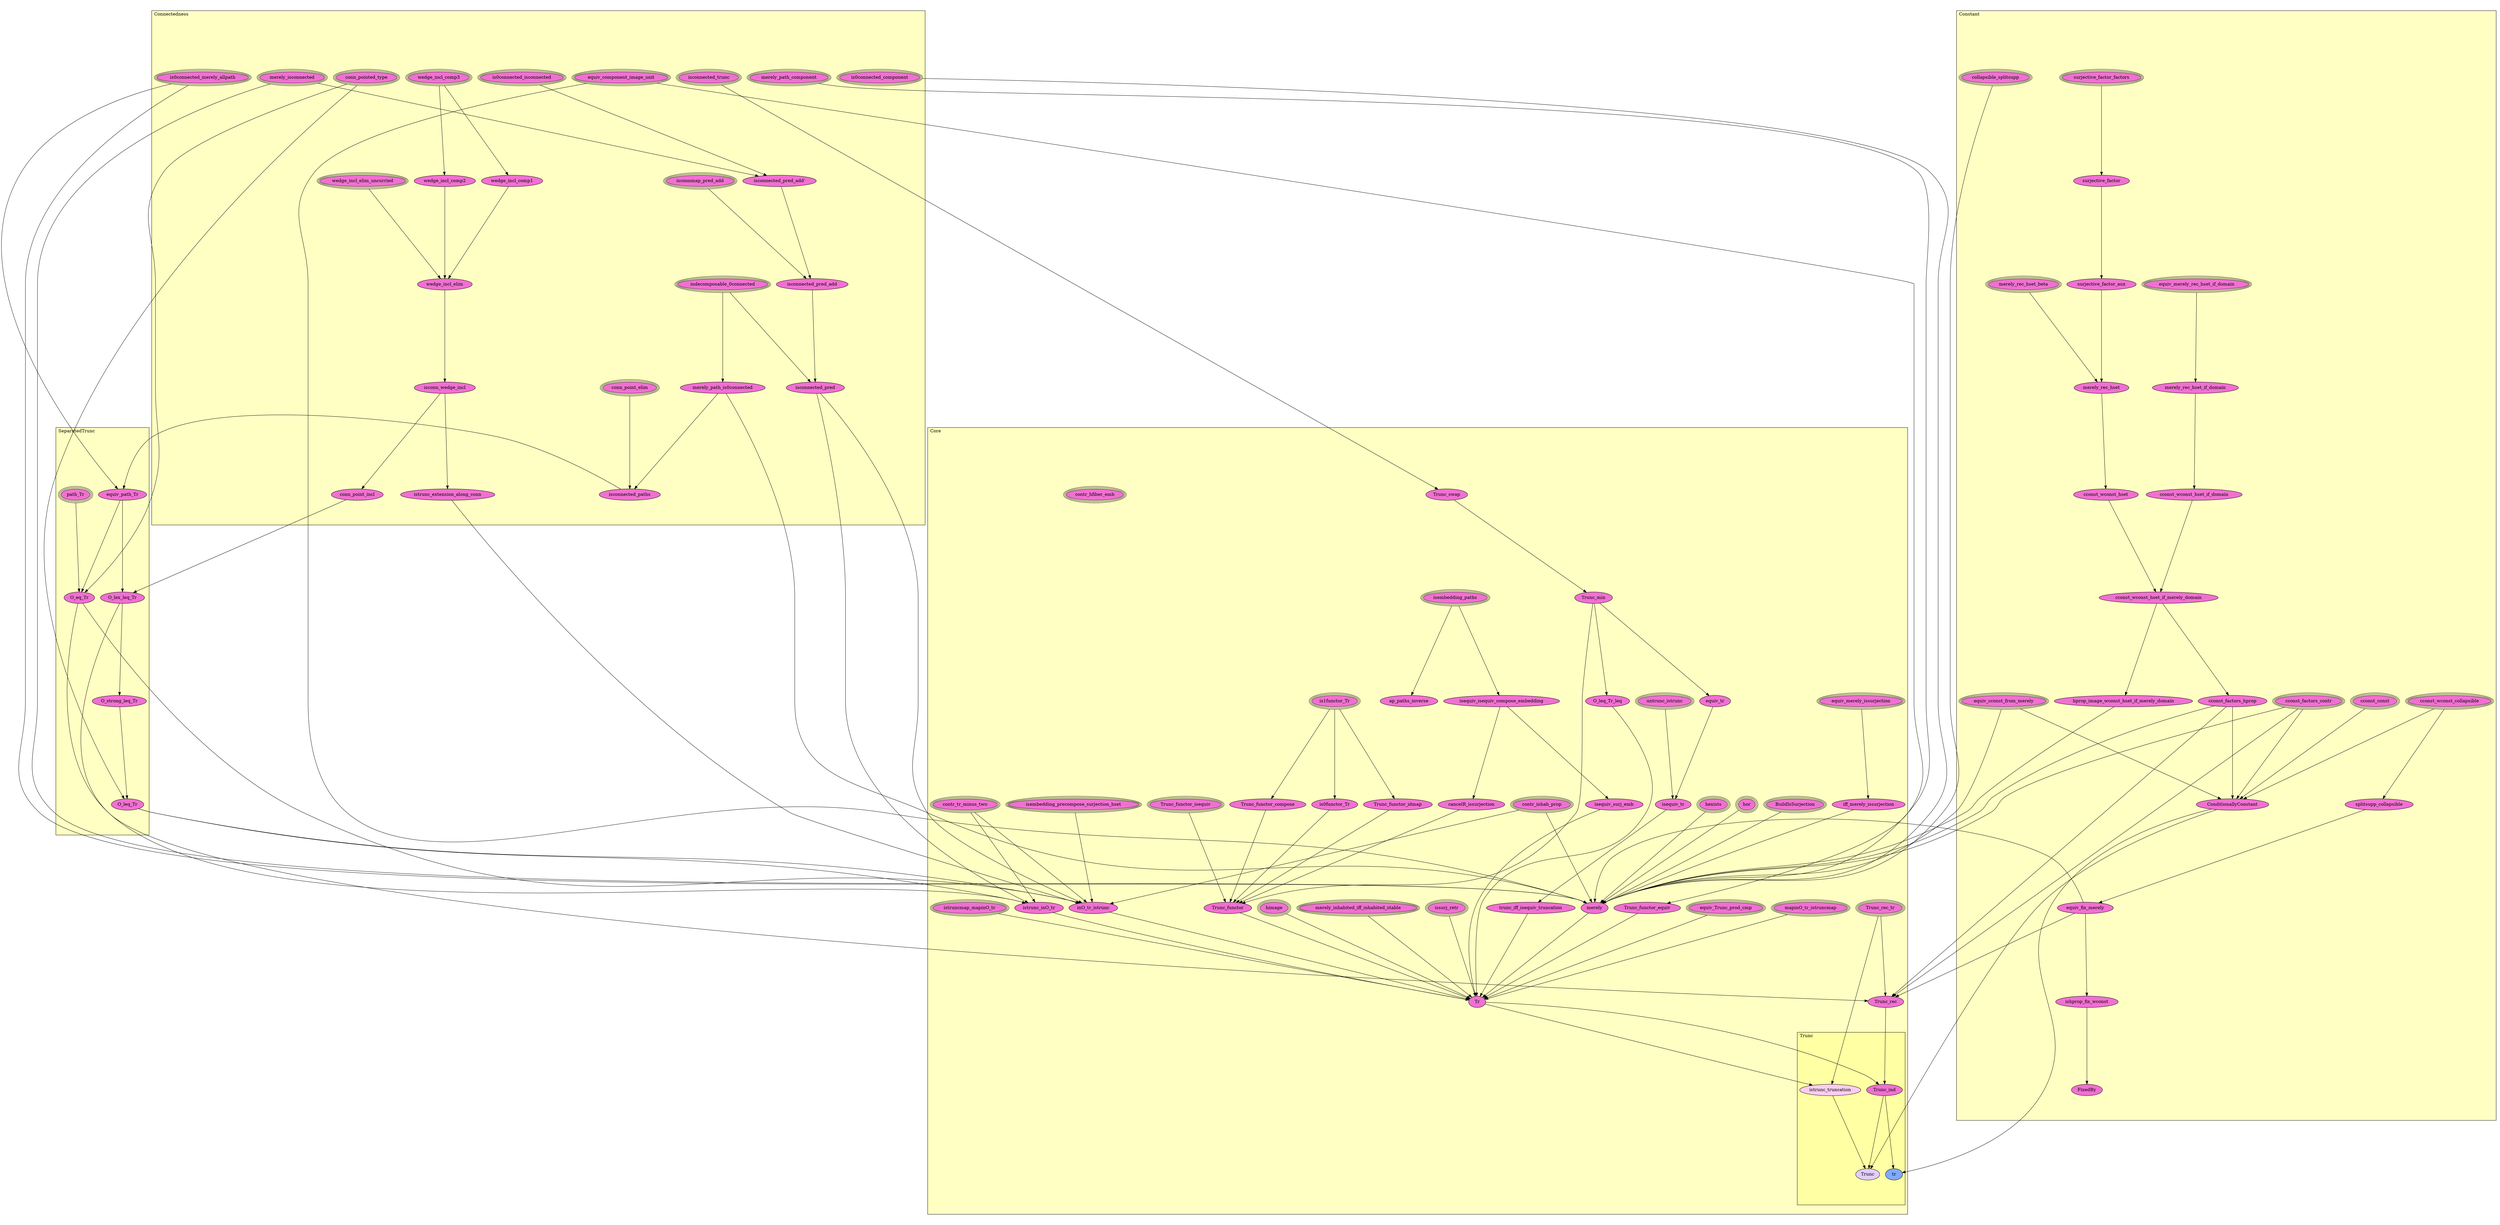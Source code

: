 digraph HoTT_Truncations {
  graph [ratio=0.5]
  node [style=filled]
Core_Trunc_Trunc_ind [label="Trunc_ind", URL=<Core.html#Trunc.Trunc_ind>, fillcolor="#F070D1"] ;
Core_Trunc_istrunc_truncation [label="istrunc_truncation", URL=<Core.html#Trunc.istrunc_truncation>, fillcolor="#FACDEF"] ;
Core_Trunc_tr [label="tr", URL=<Core.html#Trunc.tr>, fillcolor="#7FAAFF"] ;
Core_Trunc_Trunc [label="Trunc", URL=<Core.html#Trunc.Trunc>, fillcolor="#E2CDFA"] ;
SeparatedTrunc_equiv_path_Tr [label="equiv_path_Tr", URL=<SeparatedTrunc.html#equiv_path_Tr>, fillcolor="#F070D1"] ;
SeparatedTrunc_path_Tr [label="path_Tr", URL=<SeparatedTrunc.html#path_Tr>, peripheries=3, fillcolor="#F070D1"] ;
SeparatedTrunc_O_lex_leq_Tr [label="O_lex_leq_Tr", URL=<SeparatedTrunc.html#O_lex_leq_Tr>, fillcolor="#F070D1"] ;
SeparatedTrunc_O_strong_leq_Tr [label="O_strong_leq_Tr", URL=<SeparatedTrunc.html#O_strong_leq_Tr>, fillcolor="#F070D1"] ;
SeparatedTrunc_O_leq_Tr [label="O_leq_Tr", URL=<SeparatedTrunc.html#O_leq_Tr>, fillcolor="#F070D1"] ;
SeparatedTrunc_O_eq_Tr [label="O_eq_Tr", URL=<SeparatedTrunc.html#O_eq_Tr>, fillcolor="#F070D1"] ;
Core_Trunc_swap [label="Trunc_swap", URL=<Core.html#Trunc_swap>, fillcolor="#F070D1"] ;
Core_Trunc_min [label="Trunc_min", URL=<Core.html#Trunc_min>, fillcolor="#F070D1"] ;
Core_O_leq_Tr_leq [label="O_leq_Tr_leq", URL=<Core.html#O_leq_Tr_leq>, fillcolor="#F070D1"] ;
Core_isembedding_paths [label="isembedding_paths", URL=<Core.html#isembedding_paths>, peripheries=3, fillcolor="#F070D1"] ;
Core_ap_paths_inverse [label="ap_paths_inverse", URL=<Core.html#ap_paths_inverse>, fillcolor="#F070D1"] ;
Core_isembedding_precompose_surjection_hset [label="isembedding_precompose_surjection_hset", URL=<Core.html#isembedding_precompose_surjection_hset>, peripheries=3, fillcolor="#F070D1"] ;
Core_isequiv_isequiv_compose_embedding [label="isequiv_isequiv_compose_embedding", URL=<Core.html#isequiv_isequiv_compose_embedding>, fillcolor="#F070D1"] ;
Core_isequiv_surj_emb [label="isequiv_surj_emb", URL=<Core.html#isequiv_surj_emb>, fillcolor="#F070D1"] ;
Core_contr_hfiber_emb [label="contr_hfiber_emb", URL=<Core.html#contr_hfiber_emb>, peripheries=3, fillcolor="#F070D1"] ;
Core_issurj_retr [label="issurj_retr", URL=<Core.html#issurj_retr>, peripheries=3, fillcolor="#F070D1"] ;
Core_cancelR_issurjection [label="cancelR_issurjection", URL=<Core.html#cancelR_issurjection>, fillcolor="#F070D1"] ;
Core_equiv_merely_issurjection [label="equiv_merely_issurjection", URL=<Core.html#equiv_merely_issurjection>, peripheries=3, fillcolor="#F070D1"] ;
Core_iff_merely_issurjection [label="iff_merely_issurjection", URL=<Core.html#iff_merely_issurjection>, fillcolor="#F070D1"] ;
Core_BuildIsSurjection [label="BuildIsSurjection", URL=<Core.html#BuildIsSurjection>, peripheries=3, fillcolor="#F070D1"] ;
Core_merely_inhabited_iff_inhabited_stable [label="merely_inhabited_iff_inhabited_stable", URL=<Core.html#merely_inhabited_iff_inhabited_stable>, peripheries=3, fillcolor="#F070D1"] ;
Core_contr_inhab_prop [label="contr_inhab_prop", URL=<Core.html#contr_inhab_prop>, peripheries=3, fillcolor="#F070D1"] ;
Core_himage [label="himage", URL=<Core.html#himage>, peripheries=3, fillcolor="#F070D1"] ;
Core_hor [label="hor", URL=<Core.html#hor>, peripheries=3, fillcolor="#F070D1"] ;
Core_hexists [label="hexists", URL=<Core.html#hexists>, peripheries=3, fillcolor="#F070D1"] ;
Core_merely [label="merely", URL=<Core.html#merely>, fillcolor="#F070D1"] ;
Core_contr_tr_minus_two [label="contr_tr_minus_two", URL=<Core.html#contr_tr_minus_two>, peripheries=3, fillcolor="#F070D1"] ;
Core_istruncmap_mapinO_tr [label="istruncmap_mapinO_tr", URL=<Core.html#istruncmap_mapinO_tr>, peripheries=3, fillcolor="#F070D1"] ;
Core_mapinO_tr_istruncmap [label="mapinO_tr_istruncmap", URL=<Core.html#mapinO_tr_istruncmap>, peripheries=3, fillcolor="#F070D1"] ;
Core_istrunc_inO_tr [label="istrunc_inO_tr", URL=<Core.html#istrunc_inO_tr>, fillcolor="#F070D1"] ;
Core_inO_tr_istrunc [label="inO_tr_istrunc", URL=<Core.html#inO_tr_istrunc>, fillcolor="#F070D1"] ;
Core_is1functor_Tr [label="is1functor_Tr", URL=<Core.html#is1functor_Tr>, peripheries=3, fillcolor="#F070D1"] ;
Core_equiv_Trunc_prod_cmp [label="equiv_Trunc_prod_cmp", URL=<Core.html#equiv_Trunc_prod_cmp>, peripheries=3, fillcolor="#F070D1"] ;
Core_Trunc_functor_idmap [label="Trunc_functor_idmap", URL=<Core.html#Trunc_functor_idmap>, fillcolor="#F070D1"] ;
Core_Trunc_functor_compose [label="Trunc_functor_compose", URL=<Core.html#Trunc_functor_compose>, fillcolor="#F070D1"] ;
Core_Trunc_functor_equiv [label="Trunc_functor_equiv", URL=<Core.html#Trunc_functor_equiv>, fillcolor="#F070D1"] ;
Core_Trunc_functor_isequiv [label="Trunc_functor_isequiv", URL=<Core.html#Trunc_functor_isequiv>, peripheries=3, fillcolor="#F070D1"] ;
Core_is0functor_Tr [label="is0functor_Tr", URL=<Core.html#is0functor_Tr>, fillcolor="#F070D1"] ;
Core_Trunc_functor [label="Trunc_functor", URL=<Core.html#Trunc_functor>, fillcolor="#F070D1"] ;
Core_untrunc_istrunc [label="untrunc_istrunc", URL=<Core.html#untrunc_istrunc>, peripheries=3, fillcolor="#F070D1"] ;
Core_equiv_tr [label="equiv_tr", URL=<Core.html#equiv_tr>, fillcolor="#F070D1"] ;
Core_isequiv_tr [label="isequiv_tr", URL=<Core.html#isequiv_tr>, fillcolor="#F070D1"] ;
Core_trunc_iff_isequiv_truncation [label="trunc_iff_isequiv_truncation", URL=<Core.html#trunc_iff_isequiv_truncation>, fillcolor="#F070D1"] ;
Core_Tr [label="Tr", URL=<Core.html#Tr>, fillcolor="#F070D1"] ;
Core_Trunc_rec_tr [label="Trunc_rec_tr", URL=<Core.html#Trunc_rec_tr>, peripheries=3, fillcolor="#F070D1"] ;
Core_Trunc_rec [label="Trunc_rec", URL=<Core.html#Trunc_rec>, fillcolor="#F070D1"] ;
Constant_surjective_factor_factors [label="surjective_factor_factors", URL=<Constant.html#surjective_factor_factors>, peripheries=3, fillcolor="#F070D1"] ;
Constant_surjective_factor [label="surjective_factor", URL=<Constant.html#surjective_factor>, fillcolor="#F070D1"] ;
Constant_surjective_factor_aux [label="surjective_factor_aux", URL=<Constant.html#surjective_factor_aux>, fillcolor="#F070D1"] ;
Constant_equiv_merely_rec_hset_if_domain [label="equiv_merely_rec_hset_if_domain", URL=<Constant.html#equiv_merely_rec_hset_if_domain>, peripheries=3, fillcolor="#F070D1"] ;
Constant_merely_rec_hset_if_domain [label="merely_rec_hset_if_domain", URL=<Constant.html#merely_rec_hset_if_domain>, fillcolor="#F070D1"] ;
Constant_cconst_wconst_hset_if_domain [label="cconst_wconst_hset_if_domain", URL=<Constant.html#cconst_wconst_hset_if_domain>, fillcolor="#F070D1"] ;
Constant_merely_rec_hset_beta [label="merely_rec_hset_beta", URL=<Constant.html#merely_rec_hset_beta>, peripheries=3, fillcolor="#F070D1"] ;
Constant_merely_rec_hset [label="merely_rec_hset", URL=<Constant.html#merely_rec_hset>, fillcolor="#F070D1"] ;
Constant_cconst_wconst_hset [label="cconst_wconst_hset", URL=<Constant.html#cconst_wconst_hset>, fillcolor="#F070D1"] ;
Constant_cconst_wconst_hset_if_merely_domain [label="cconst_wconst_hset_if_merely_domain", URL=<Constant.html#cconst_wconst_hset_if_merely_domain>, fillcolor="#F070D1"] ;
Constant_hprop_image_wconst_hset_if_merely_domain [label="hprop_image_wconst_hset_if_merely_domain", URL=<Constant.html#hprop_image_wconst_hset_if_merely_domain>, fillcolor="#F070D1"] ;
Constant_cconst_wconst_collapsible [label="cconst_wconst_collapsible", URL=<Constant.html#cconst_wconst_collapsible>, peripheries=3, fillcolor="#F070D1"] ;
Constant_cconst_factors_contr [label="cconst_factors_contr", URL=<Constant.html#cconst_factors_contr>, peripheries=3, fillcolor="#F070D1"] ;
Constant_cconst_factors_hprop [label="cconst_factors_hprop", URL=<Constant.html#cconst_factors_hprop>, fillcolor="#F070D1"] ;
Constant_equiv_cconst_from_merely [label="equiv_cconst_from_merely", URL=<Constant.html#equiv_cconst_from_merely>, peripheries=3, fillcolor="#F070D1"] ;
Constant_cconst_const [label="cconst_const", URL=<Constant.html#cconst_const>, peripheries=3, fillcolor="#F070D1"] ;
Constant_ConditionallyConstant [label="ConditionallyConstant", URL=<Constant.html#ConditionallyConstant>, fillcolor="#F070D1"] ;
Constant_collapsible_splitsupp [label="collapsible_splitsupp", URL=<Constant.html#collapsible_splitsupp>, peripheries=3, fillcolor="#F070D1"] ;
Constant_splitsupp_collapsible [label="splitsupp_collapsible", URL=<Constant.html#splitsupp_collapsible>, fillcolor="#F070D1"] ;
Constant_equiv_fix_merely [label="equiv_fix_merely", URL=<Constant.html#equiv_fix_merely>, fillcolor="#F070D1"] ;
Constant_ishprop_fix_wconst [label="ishprop_fix_wconst", URL=<Constant.html#ishprop_fix_wconst>, fillcolor="#F070D1"] ;
Constant_FixedBy [label="FixedBy", URL=<Constant.html#FixedBy>, fillcolor="#F070D1"] ;
Connectedness_wedge_incl_elim_uncurried [label="wedge_incl_elim_uncurried", URL=<Connectedness.html#wedge_incl_elim_uncurried>, peripheries=3, fillcolor="#F070D1"] ;
Connectedness_wedge_incl_comp3 [label="wedge_incl_comp3", URL=<Connectedness.html#wedge_incl_comp3>, peripheries=3, fillcolor="#F070D1"] ;
Connectedness_wedge_incl_comp2 [label="wedge_incl_comp2", URL=<Connectedness.html#wedge_incl_comp2>, fillcolor="#F070D1"] ;
Connectedness_wedge_incl_comp1 [label="wedge_incl_comp1", URL=<Connectedness.html#wedge_incl_comp1>, fillcolor="#F070D1"] ;
Connectedness_wedge_incl_elim [label="wedge_incl_elim", URL=<Connectedness.html#wedge_incl_elim>, fillcolor="#F070D1"] ;
Connectedness_isconn_wedge_incl [label="isconn_wedge_incl", URL=<Connectedness.html#isconn_wedge_incl>, fillcolor="#F070D1"] ;
Connectedness_isconnected_trunc [label="isconnected_trunc", URL=<Connectedness.html#isconnected_trunc>, peripheries=3, fillcolor="#F070D1"] ;
Connectedness_indecomposable_0connected [label="indecomposable_0connected", URL=<Connectedness.html#indecomposable_0connected>, peripheries=3, fillcolor="#F070D1"] ;
Connectedness_equiv_component_image_unit [label="equiv_component_image_unit", URL=<Connectedness.html#equiv_component_image_unit>, peripheries=3, fillcolor="#F070D1"] ;
Connectedness_merely_path_component [label="merely_path_component", URL=<Connectedness.html#merely_path_component>, peripheries=3, fillcolor="#F070D1"] ;
Connectedness_is0connected_component [label="is0connected_component", URL=<Connectedness.html#is0connected_component>, peripheries=3, fillcolor="#F070D1"] ;
Connectedness_is0connected_merely_allpath [label="is0connected_merely_allpath", URL=<Connectedness.html#is0connected_merely_allpath>, peripheries=3, fillcolor="#F070D1"] ;
Connectedness_merely_path_is0connected [label="merely_path_is0connected", URL=<Connectedness.html#merely_path_is0connected>, fillcolor="#F070D1"] ;
Connectedness_isconnmap_pred_add [label="isconnmap_pred_add", URL=<Connectedness.html#isconnmap_pred_add>, peripheries=3, fillcolor="#F070D1"] ;
Connectedness_is0connected_isconnected [label="is0connected_isconnected", URL=<Connectedness.html#is0connected_isconnected>, peripheries=3, fillcolor="#F070D1"] ;
Connectedness_merely_isconnected [label="merely_isconnected", URL=<Connectedness.html#merely_isconnected>, peripheries=3, fillcolor="#F070D1"] ;
Connectedness_isconnected_pred_add_ [label="isconnected_pred_add'", URL=<Connectedness.html#isconnected_pred_add'>, fillcolor="#F070D1"] ;
Connectedness_isconnected_pred_add [label="isconnected_pred_add", URL=<Connectedness.html#isconnected_pred_add>, fillcolor="#F070D1"] ;
Connectedness_isconnected_pred [label="isconnected_pred", URL=<Connectedness.html#isconnected_pred>, fillcolor="#F070D1"] ;
Connectedness_conn_point_elim [label="conn_point_elim", URL=<Connectedness.html#conn_point_elim>, peripheries=3, fillcolor="#F070D1"] ;
Connectedness_conn_point_incl [label="conn_point_incl", URL=<Connectedness.html#conn_point_incl>, fillcolor="#F070D1"] ;
Connectedness_conn_pointed_type [label="conn_pointed_type", URL=<Connectedness.html#conn_pointed_type>, peripheries=3, fillcolor="#F070D1"] ;
Connectedness_isconnected_paths [label="isconnected_paths", URL=<Connectedness.html#isconnected_paths>, fillcolor="#F070D1"] ;
Connectedness_istrunc_extension_along_conn [label="istrunc_extension_along_conn", URL=<Connectedness.html#istrunc_extension_along_conn>, fillcolor="#F070D1"] ;
  Core_Trunc_Trunc_ind -> Core_Trunc_tr [] ;
  Core_Trunc_Trunc_ind -> Core_Trunc_Trunc [] ;
  Core_Trunc_istrunc_truncation -> Core_Trunc_Trunc [] ;
  SeparatedTrunc_equiv_path_Tr -> SeparatedTrunc_O_lex_leq_Tr [] ;
  SeparatedTrunc_equiv_path_Tr -> SeparatedTrunc_O_eq_Tr [] ;
  SeparatedTrunc_path_Tr -> SeparatedTrunc_O_eq_Tr [] ;
  SeparatedTrunc_O_lex_leq_Tr -> SeparatedTrunc_O_strong_leq_Tr [] ;
  SeparatedTrunc_O_lex_leq_Tr -> Core_Trunc_rec [] ;
  SeparatedTrunc_O_strong_leq_Tr -> SeparatedTrunc_O_leq_Tr [] ;
  SeparatedTrunc_O_leq_Tr -> Core_istrunc_inO_tr [] ;
  SeparatedTrunc_O_leq_Tr -> Core_inO_tr_istrunc [] ;
  SeparatedTrunc_O_eq_Tr -> Core_istrunc_inO_tr [] ;
  SeparatedTrunc_O_eq_Tr -> Core_inO_tr_istrunc [] ;
  Core_Trunc_swap -> Core_Trunc_min [] ;
  Core_Trunc_min -> Core_O_leq_Tr_leq [] ;
  Core_Trunc_min -> Core_Trunc_functor [] ;
  Core_Trunc_min -> Core_equiv_tr [] ;
  Core_O_leq_Tr_leq -> Core_Tr [] ;
  Core_isembedding_paths -> Core_ap_paths_inverse [] ;
  Core_isembedding_paths -> Core_isequiv_isequiv_compose_embedding [] ;
  Core_isembedding_precompose_surjection_hset -> Core_inO_tr_istrunc [] ;
  Core_isequiv_isequiv_compose_embedding -> Core_isequiv_surj_emb [] ;
  Core_isequiv_isequiv_compose_embedding -> Core_cancelR_issurjection [] ;
  Core_isequiv_surj_emb -> Core_Tr [] ;
  Core_issurj_retr -> Core_Tr [] ;
  Core_cancelR_issurjection -> Core_Trunc_functor [] ;
  Core_equiv_merely_issurjection -> Core_iff_merely_issurjection [] ;
  Core_iff_merely_issurjection -> Core_merely [] ;
  Core_BuildIsSurjection -> Core_merely [] ;
  Core_merely_inhabited_iff_inhabited_stable -> Core_Tr [] ;
  Core_contr_inhab_prop -> Core_merely [] ;
  Core_contr_inhab_prop -> Core_inO_tr_istrunc [] ;
  Core_himage -> Core_Tr [] ;
  Core_hor -> Core_merely [] ;
  Core_hexists -> Core_merely [] ;
  Core_merely -> Core_Tr [] ;
  Core_contr_tr_minus_two -> Core_istrunc_inO_tr [] ;
  Core_contr_tr_minus_two -> Core_inO_tr_istrunc [] ;
  Core_istruncmap_mapinO_tr -> Core_Tr [] ;
  Core_mapinO_tr_istruncmap -> Core_Tr [] ;
  Core_istrunc_inO_tr -> Core_Tr [] ;
  Core_inO_tr_istrunc -> Core_Tr [] ;
  Core_is1functor_Tr -> Core_Trunc_functor_idmap [] ;
  Core_is1functor_Tr -> Core_Trunc_functor_compose [] ;
  Core_is1functor_Tr -> Core_is0functor_Tr [] ;
  Core_equiv_Trunc_prod_cmp -> Core_Tr [] ;
  Core_Trunc_functor_idmap -> Core_Trunc_functor [] ;
  Core_Trunc_functor_compose -> Core_Trunc_functor [] ;
  Core_Trunc_functor_equiv -> Core_Tr [] ;
  Core_Trunc_functor_isequiv -> Core_Trunc_functor [] ;
  Core_is0functor_Tr -> Core_Trunc_functor [] ;
  Core_Trunc_functor -> Core_Tr [] ;
  Core_untrunc_istrunc -> Core_isequiv_tr [] ;
  Core_equiv_tr -> Core_isequiv_tr [] ;
  Core_isequiv_tr -> Core_trunc_iff_isequiv_truncation [] ;
  Core_trunc_iff_isequiv_truncation -> Core_Tr [] ;
  Core_Tr -> Core_Trunc_Trunc_ind [] ;
  Core_Tr -> Core_Trunc_istrunc_truncation [] ;
  Core_Trunc_rec_tr -> Core_Trunc_istrunc_truncation [] ;
  Core_Trunc_rec_tr -> Core_Trunc_rec [] ;
  Core_Trunc_rec -> Core_Trunc_Trunc_ind [] ;
  Constant_surjective_factor_factors -> Constant_surjective_factor [] ;
  Constant_surjective_factor -> Constant_surjective_factor_aux [] ;
  Constant_surjective_factor_aux -> Constant_merely_rec_hset [] ;
  Constant_equiv_merely_rec_hset_if_domain -> Constant_merely_rec_hset_if_domain [] ;
  Constant_merely_rec_hset_if_domain -> Constant_cconst_wconst_hset_if_domain [] ;
  Constant_cconst_wconst_hset_if_domain -> Constant_cconst_wconst_hset_if_merely_domain [] ;
  Constant_merely_rec_hset_beta -> Constant_merely_rec_hset [] ;
  Constant_merely_rec_hset -> Constant_cconst_wconst_hset [] ;
  Constant_cconst_wconst_hset -> Constant_cconst_wconst_hset_if_merely_domain [] ;
  Constant_cconst_wconst_hset_if_merely_domain -> Constant_hprop_image_wconst_hset_if_merely_domain [] ;
  Constant_cconst_wconst_hset_if_merely_domain -> Constant_cconst_factors_hprop [] ;
  Constant_hprop_image_wconst_hset_if_merely_domain -> Core_merely [] ;
  Constant_cconst_wconst_collapsible -> Constant_ConditionallyConstant [] ;
  Constant_cconst_wconst_collapsible -> Constant_splitsupp_collapsible [] ;
  Constant_cconst_factors_contr -> Core_merely [] ;
  Constant_cconst_factors_contr -> Core_Trunc_rec [] ;
  Constant_cconst_factors_contr -> Constant_ConditionallyConstant [] ;
  Constant_cconst_factors_hprop -> Core_merely [] ;
  Constant_cconst_factors_hprop -> Core_Trunc_rec [] ;
  Constant_cconst_factors_hprop -> Constant_ConditionallyConstant [] ;
  Constant_equiv_cconst_from_merely -> Core_merely [] ;
  Constant_equiv_cconst_from_merely -> Constant_ConditionallyConstant [] ;
  Constant_cconst_const -> Constant_ConditionallyConstant [] ;
  Constant_ConditionallyConstant -> Core_Trunc_tr [] ;
  Constant_ConditionallyConstant -> Core_Trunc_Trunc [] ;
  Constant_collapsible_splitsupp -> Core_merely [] ;
  Constant_splitsupp_collapsible -> Constant_equiv_fix_merely [] ;
  Constant_equiv_fix_merely -> Core_merely [] ;
  Constant_equiv_fix_merely -> Core_Trunc_rec [] ;
  Constant_equiv_fix_merely -> Constant_ishprop_fix_wconst [] ;
  Constant_ishprop_fix_wconst -> Constant_FixedBy [] ;
  Connectedness_wedge_incl_elim_uncurried -> Connectedness_wedge_incl_elim [] ;
  Connectedness_wedge_incl_comp3 -> Connectedness_wedge_incl_comp2 [] ;
  Connectedness_wedge_incl_comp3 -> Connectedness_wedge_incl_comp1 [] ;
  Connectedness_wedge_incl_comp2 -> Connectedness_wedge_incl_elim [] ;
  Connectedness_wedge_incl_comp1 -> Connectedness_wedge_incl_elim [] ;
  Connectedness_wedge_incl_elim -> Connectedness_isconn_wedge_incl [] ;
  Connectedness_isconn_wedge_incl -> Connectedness_conn_point_incl [] ;
  Connectedness_isconn_wedge_incl -> Connectedness_istrunc_extension_along_conn [] ;
  Connectedness_isconnected_trunc -> Core_Trunc_swap [] ;
  Connectedness_indecomposable_0connected -> Connectedness_merely_path_is0connected [] ;
  Connectedness_indecomposable_0connected -> Connectedness_isconnected_pred [] ;
  Connectedness_equiv_component_image_unit -> Core_merely [] ;
  Connectedness_equiv_component_image_unit -> Core_Trunc_functor_equiv [] ;
  Connectedness_merely_path_component -> Core_merely [] ;
  Connectedness_is0connected_component -> Core_merely [] ;
  Connectedness_is0connected_merely_allpath -> SeparatedTrunc_equiv_path_Tr [] ;
  Connectedness_is0connected_merely_allpath -> Core_merely [] ;
  Connectedness_merely_path_is0connected -> Core_merely [] ;
  Connectedness_merely_path_is0connected -> Connectedness_isconnected_paths [] ;
  Connectedness_isconnmap_pred_add -> Connectedness_isconnected_pred_add [] ;
  Connectedness_is0connected_isconnected -> Connectedness_isconnected_pred_add_ [] ;
  Connectedness_merely_isconnected -> Core_merely [] ;
  Connectedness_merely_isconnected -> Connectedness_isconnected_pred_add_ [] ;
  Connectedness_isconnected_pred_add_ -> Connectedness_isconnected_pred_add [] ;
  Connectedness_isconnected_pred_add -> Connectedness_isconnected_pred [] ;
  Connectedness_isconnected_pred -> Core_istrunc_inO_tr [] ;
  Connectedness_isconnected_pred -> Core_inO_tr_istrunc [] ;
  Connectedness_conn_point_elim -> Connectedness_isconnected_paths [] ;
  Connectedness_conn_point_incl -> SeparatedTrunc_O_lex_leq_Tr [] ;
  Connectedness_conn_pointed_type -> SeparatedTrunc_O_leq_Tr [] ;
  Connectedness_conn_pointed_type -> SeparatedTrunc_O_eq_Tr [] ;
  Connectedness_isconnected_paths -> SeparatedTrunc_equiv_path_Tr [] ;
  Connectedness_istrunc_extension_along_conn -> Core_inO_tr_istrunc [] ;
subgraph cluster_Connectedness { label="Connectedness"; fillcolor="#FFFFC3"; labeljust=l; style=filled 
Connectedness_istrunc_extension_along_conn; Connectedness_isconnected_paths; Connectedness_conn_pointed_type; Connectedness_conn_point_incl; Connectedness_conn_point_elim; Connectedness_isconnected_pred; Connectedness_isconnected_pred_add; Connectedness_isconnected_pred_add_; Connectedness_merely_isconnected; Connectedness_is0connected_isconnected; Connectedness_isconnmap_pred_add; Connectedness_merely_path_is0connected; Connectedness_is0connected_merely_allpath; Connectedness_is0connected_component; Connectedness_merely_path_component; Connectedness_equiv_component_image_unit; Connectedness_indecomposable_0connected; Connectedness_isconnected_trunc; Connectedness_isconn_wedge_incl; Connectedness_wedge_incl_elim; Connectedness_wedge_incl_comp1; Connectedness_wedge_incl_comp2; Connectedness_wedge_incl_comp3; Connectedness_wedge_incl_elim_uncurried; };
subgraph cluster_Constant { label="Constant"; fillcolor="#FFFFC3"; labeljust=l; style=filled 
Constant_FixedBy; Constant_ishprop_fix_wconst; Constant_equiv_fix_merely; Constant_splitsupp_collapsible; Constant_collapsible_splitsupp; Constant_ConditionallyConstant; Constant_cconst_const; Constant_equiv_cconst_from_merely; Constant_cconst_factors_hprop; Constant_cconst_factors_contr; Constant_cconst_wconst_collapsible; Constant_hprop_image_wconst_hset_if_merely_domain; Constant_cconst_wconst_hset_if_merely_domain; Constant_cconst_wconst_hset; Constant_merely_rec_hset; Constant_merely_rec_hset_beta; Constant_cconst_wconst_hset_if_domain; Constant_merely_rec_hset_if_domain; Constant_equiv_merely_rec_hset_if_domain; Constant_surjective_factor_aux; Constant_surjective_factor; Constant_surjective_factor_factors; };
subgraph cluster_SeparatedTrunc { label="SeparatedTrunc"; fillcolor="#FFFFC3"; labeljust=l; style=filled 
SeparatedTrunc_O_eq_Tr; SeparatedTrunc_O_leq_Tr; SeparatedTrunc_O_strong_leq_Tr; SeparatedTrunc_O_lex_leq_Tr; SeparatedTrunc_path_Tr; SeparatedTrunc_equiv_path_Tr; };
subgraph cluster_Core { label="Core"; fillcolor="#FFFFC3"; labeljust=l; style=filled 
subgraph cluster_Core_Trunc { label="Trunc"; fillcolor="#FFFFA3"; labeljust=l; style=filled 
Core_Trunc_Trunc; Core_Trunc_tr; Core_Trunc_istrunc_truncation; Core_Trunc_Trunc_ind; };
Core_Trunc_rec; Core_Trunc_rec_tr; Core_Tr; Core_trunc_iff_isequiv_truncation; Core_isequiv_tr; Core_equiv_tr; Core_untrunc_istrunc; Core_Trunc_functor; Core_is0functor_Tr; Core_Trunc_functor_isequiv; Core_Trunc_functor_equiv; Core_Trunc_functor_compose; Core_Trunc_functor_idmap; Core_equiv_Trunc_prod_cmp; Core_is1functor_Tr; Core_inO_tr_istrunc; Core_istrunc_inO_tr; Core_mapinO_tr_istruncmap; Core_istruncmap_mapinO_tr; Core_contr_tr_minus_two; Core_merely; Core_hexists; Core_hor; Core_himage; Core_contr_inhab_prop; Core_merely_inhabited_iff_inhabited_stable; Core_BuildIsSurjection; Core_iff_merely_issurjection; Core_equiv_merely_issurjection; Core_cancelR_issurjection; Core_issurj_retr; Core_contr_hfiber_emb; Core_isequiv_surj_emb; Core_isequiv_isequiv_compose_embedding; Core_isembedding_precompose_surjection_hset; Core_ap_paths_inverse; Core_isembedding_paths; Core_O_leq_Tr_leq; Core_Trunc_min; Core_Trunc_swap; };
} /* END */
